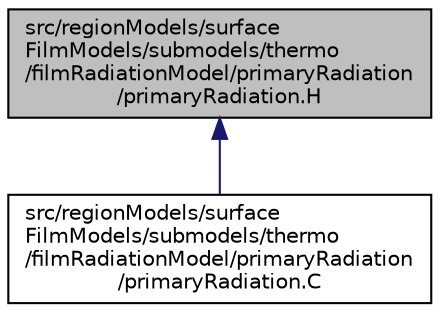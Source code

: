 digraph "src/regionModels/surfaceFilmModels/submodels/thermo/filmRadiationModel/primaryRadiation/primaryRadiation.H"
{
  bgcolor="transparent";
  edge [fontname="Helvetica",fontsize="10",labelfontname="Helvetica",labelfontsize="10"];
  node [fontname="Helvetica",fontsize="10",shape=record];
  Node1 [label="src/regionModels/surface\lFilmModels/submodels/thermo\l/filmRadiationModel/primaryRadiation\l/primaryRadiation.H",height=0.2,width=0.4,color="black", fillcolor="grey75", style="filled", fontcolor="black"];
  Node1 -> Node2 [dir="back",color="midnightblue",fontsize="10",style="solid",fontname="Helvetica"];
  Node2 [label="src/regionModels/surface\lFilmModels/submodels/thermo\l/filmRadiationModel/primaryRadiation\l/primaryRadiation.C",height=0.2,width=0.4,color="black",URL="$a09693.html"];
}
